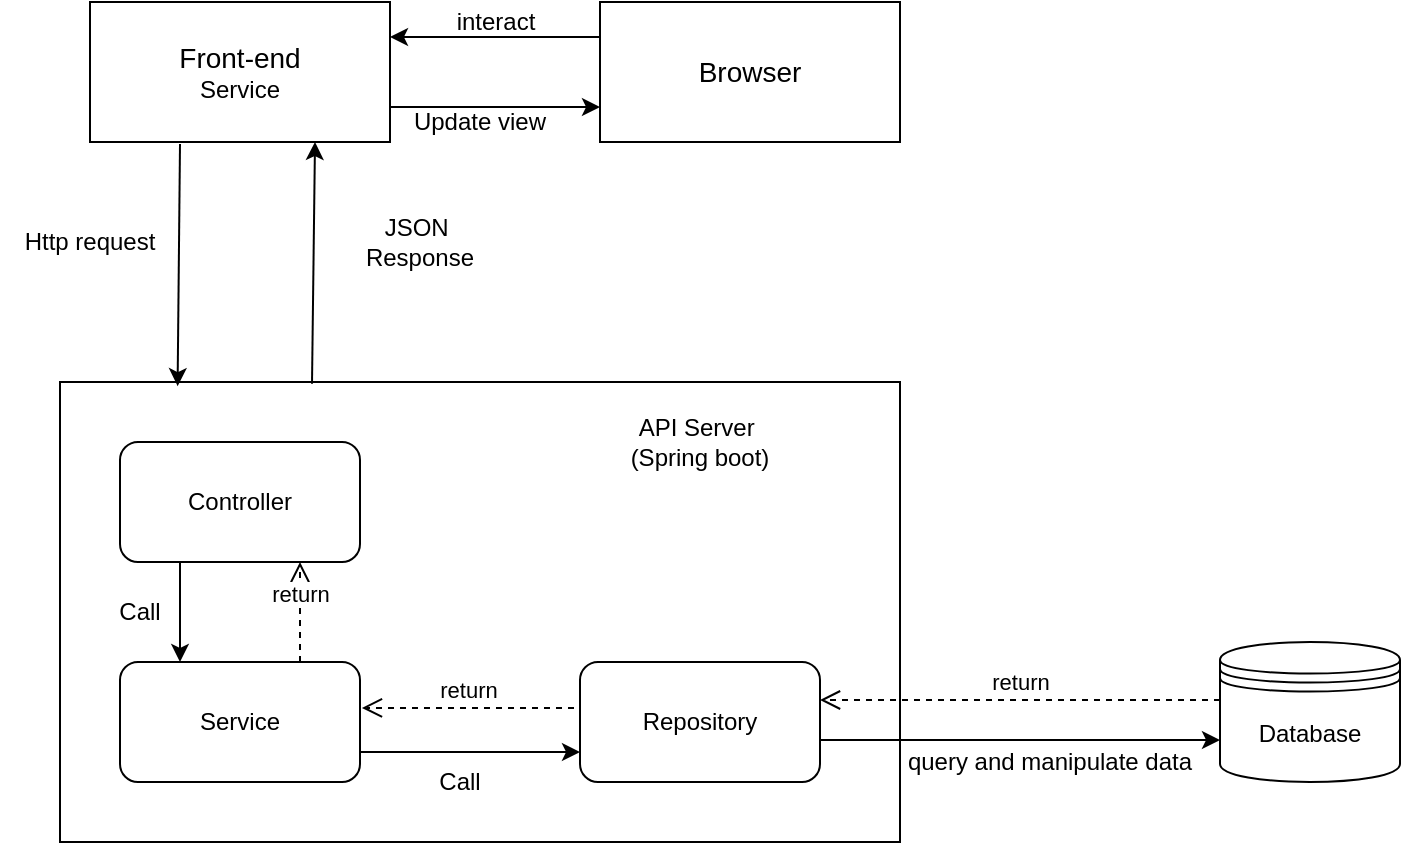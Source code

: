 <mxfile version="11.0.5" type="device"><diagram id="gVa6uiWpOuOwus-4UFHv" name="Page-1"><mxGraphModel dx="782" dy="792" grid="1" gridSize="10" guides="1" tooltips="1" connect="1" arrows="1" fold="1" page="1" pageScale="1" pageWidth="850" pageHeight="1100" math="0" shadow="0"><root><mxCell id="0"/><mxCell id="1" parent="0"/><mxCell id="nNqFMg2gjkbSZ3_DUg0K-1" value="&lt;font&gt;&lt;font style=&quot;font-size: 14px&quot;&gt;Front-end&lt;br&gt;&lt;/font&gt;Service&lt;br&gt;&lt;/font&gt;" style="rounded=0;whiteSpace=wrap;html=1;" vertex="1" parent="1"><mxGeometry x="55" y="180" width="150" height="70" as="geometry"/></mxCell><mxCell id="nNqFMg2gjkbSZ3_DUg0K-2" value="Database" style="shape=datastore;whiteSpace=wrap;html=1;" vertex="1" parent="1"><mxGeometry x="620" y="500" width="90" height="70" as="geometry"/></mxCell><mxCell id="nNqFMg2gjkbSZ3_DUg0K-3" value="" style="rounded=0;whiteSpace=wrap;html=1;" vertex="1" parent="1"><mxGeometry x="40" y="370" width="420" height="230" as="geometry"/></mxCell><mxCell id="nNqFMg2gjkbSZ3_DUg0K-4" value="Controller" style="rounded=1;whiteSpace=wrap;html=1;" vertex="1" parent="1"><mxGeometry x="70" y="400" width="120" height="60" as="geometry"/></mxCell><mxCell id="nNqFMg2gjkbSZ3_DUg0K-6" value="Repository" style="rounded=1;whiteSpace=wrap;html=1;" vertex="1" parent="1"><mxGeometry x="300" y="510" width="120" height="60" as="geometry"/></mxCell><mxCell id="nNqFMg2gjkbSZ3_DUg0K-7" value="Service" style="rounded=1;whiteSpace=wrap;html=1;" vertex="1" parent="1"><mxGeometry x="70" y="510" width="120" height="60" as="geometry"/></mxCell><mxCell id="nNqFMg2gjkbSZ3_DUg0K-9" value="return" style="html=1;verticalAlign=bottom;endArrow=open;dashed=1;endSize=8;exitX=0;exitY=0.414;exitDx=0;exitDy=0;exitPerimeter=0;" edge="1" parent="1" source="nNqFMg2gjkbSZ3_DUg0K-2"><mxGeometry relative="1" as="geometry"><mxPoint x="100" y="620" as="sourcePoint"/><mxPoint x="420" y="529" as="targetPoint"/></mxGeometry></mxCell><mxCell id="nNqFMg2gjkbSZ3_DUg0K-11" value="" style="endArrow=classic;html=1;entryX=0;entryY=0.7;entryDx=0;entryDy=0;" edge="1" parent="1" target="nNqFMg2gjkbSZ3_DUg0K-2"><mxGeometry width="50" height="50" relative="1" as="geometry"><mxPoint x="420" y="549" as="sourcePoint"/><mxPoint x="70" y="620" as="targetPoint"/></mxGeometry></mxCell><mxCell id="nNqFMg2gjkbSZ3_DUg0K-12" value="query and manipulate data" style="text;html=1;strokeColor=none;fillColor=none;align=center;verticalAlign=middle;whiteSpace=wrap;rounded=0;" vertex="1" parent="1"><mxGeometry x="460" y="550" width="150" height="20" as="geometry"/></mxCell><mxCell id="nNqFMg2gjkbSZ3_DUg0K-13" value="API Server&amp;nbsp;&lt;br&gt;(Spring boot)" style="text;html=1;strokeColor=none;fillColor=none;align=center;verticalAlign=middle;whiteSpace=wrap;rounded=0;" vertex="1" parent="1"><mxGeometry x="305" y="390" width="110" height="20" as="geometry"/></mxCell><mxCell id="nNqFMg2gjkbSZ3_DUg0K-14" value="" style="endArrow=classic;html=1;entryX=0;entryY=0.75;entryDx=0;entryDy=0;exitX=1;exitY=0.75;exitDx=0;exitDy=0;" edge="1" parent="1" source="nNqFMg2gjkbSZ3_DUg0K-7" target="nNqFMg2gjkbSZ3_DUg0K-6"><mxGeometry width="50" height="50" relative="1" as="geometry"><mxPoint x="20" y="670" as="sourcePoint"/><mxPoint x="70" y="620" as="targetPoint"/></mxGeometry></mxCell><mxCell id="nNqFMg2gjkbSZ3_DUg0K-15" value="return" style="html=1;verticalAlign=bottom;endArrow=open;dashed=1;endSize=8;entryX=1.008;entryY=0.383;entryDx=0;entryDy=0;entryPerimeter=0;" edge="1" parent="1" target="nNqFMg2gjkbSZ3_DUg0K-7"><mxGeometry relative="1" as="geometry"><mxPoint x="297" y="533" as="sourcePoint"/><mxPoint x="230" y="670" as="targetPoint"/></mxGeometry></mxCell><mxCell id="nNqFMg2gjkbSZ3_DUg0K-16" value="" style="endArrow=classic;html=1;entryX=0.25;entryY=0;entryDx=0;entryDy=0;exitX=0.25;exitY=1;exitDx=0;exitDy=0;" edge="1" parent="1" source="nNqFMg2gjkbSZ3_DUg0K-4" target="nNqFMg2gjkbSZ3_DUg0K-7"><mxGeometry width="50" height="50" relative="1" as="geometry"><mxPoint x="20" y="670" as="sourcePoint"/><mxPoint x="70" y="620" as="targetPoint"/></mxGeometry></mxCell><mxCell id="nNqFMg2gjkbSZ3_DUg0K-18" value="return" style="html=1;verticalAlign=bottom;endArrow=open;dashed=1;endSize=8;entryX=0.75;entryY=1;entryDx=0;entryDy=0;exitX=0.75;exitY=0;exitDx=0;exitDy=0;" edge="1" parent="1" source="nNqFMg2gjkbSZ3_DUg0K-7" target="nNqFMg2gjkbSZ3_DUg0K-4"><mxGeometry relative="1" as="geometry"><mxPoint x="307" y="543" as="sourcePoint"/><mxPoint x="200.96" y="542.98" as="targetPoint"/></mxGeometry></mxCell><mxCell id="nNqFMg2gjkbSZ3_DUg0K-19" value="Call" style="text;html=1;strokeColor=none;fillColor=none;align=center;verticalAlign=middle;whiteSpace=wrap;rounded=0;" vertex="1" parent="1"><mxGeometry x="220" y="560" width="40" height="20" as="geometry"/></mxCell><mxCell id="nNqFMg2gjkbSZ3_DUg0K-20" value="Call" style="text;html=1;strokeColor=none;fillColor=none;align=center;verticalAlign=middle;whiteSpace=wrap;rounded=0;" vertex="1" parent="1"><mxGeometry x="60" y="475" width="40" height="20" as="geometry"/></mxCell><mxCell id="nNqFMg2gjkbSZ3_DUg0K-21" value="" style="endArrow=classic;html=1;entryX=0.14;entryY=0.009;entryDx=0;entryDy=0;entryPerimeter=0;exitX=0.3;exitY=1.014;exitDx=0;exitDy=0;exitPerimeter=0;" edge="1" parent="1" source="nNqFMg2gjkbSZ3_DUg0K-1" target="nNqFMg2gjkbSZ3_DUg0K-3"><mxGeometry width="50" height="50" relative="1" as="geometry"><mxPoint x="40" y="670" as="sourcePoint"/><mxPoint x="90" y="620" as="targetPoint"/></mxGeometry></mxCell><mxCell id="nNqFMg2gjkbSZ3_DUg0K-22" value="Http request" style="text;html=1;strokeColor=none;fillColor=none;align=center;verticalAlign=middle;whiteSpace=wrap;rounded=0;" vertex="1" parent="1"><mxGeometry x="10" y="290" width="90" height="20" as="geometry"/></mxCell><mxCell id="nNqFMg2gjkbSZ3_DUg0K-24" value="" style="endArrow=classic;html=1;entryX=0.75;entryY=1;entryDx=0;entryDy=0;exitX=0.3;exitY=0.004;exitDx=0;exitDy=0;exitPerimeter=0;" edge="1" parent="1" source="nNqFMg2gjkbSZ3_DUg0K-3" target="nNqFMg2gjkbSZ3_DUg0K-1"><mxGeometry width="50" height="50" relative="1" as="geometry"><mxPoint x="10" y="670" as="sourcePoint"/><mxPoint x="60" y="620" as="targetPoint"/></mxGeometry></mxCell><mxCell id="nNqFMg2gjkbSZ3_DUg0K-25" value="JSON&amp;nbsp; Response" style="text;html=1;strokeColor=none;fillColor=none;align=center;verticalAlign=middle;whiteSpace=wrap;rounded=0;" vertex="1" parent="1"><mxGeometry x="180" y="290" width="80" height="20" as="geometry"/></mxCell><mxCell id="nNqFMg2gjkbSZ3_DUg0K-29" value="&lt;font&gt;&lt;span style=&quot;font-size: 14px&quot;&gt;Browser&lt;/span&gt;&lt;br&gt;&lt;/font&gt;" style="rounded=0;whiteSpace=wrap;html=1;" vertex="1" parent="1"><mxGeometry x="310" y="180" width="150" height="70" as="geometry"/></mxCell><mxCell id="nNqFMg2gjkbSZ3_DUg0K-30" value="" style="endArrow=classic;html=1;entryX=0;entryY=0.75;entryDx=0;entryDy=0;exitX=1;exitY=0.75;exitDx=0;exitDy=0;" edge="1" parent="1" source="nNqFMg2gjkbSZ3_DUg0K-1" target="nNqFMg2gjkbSZ3_DUg0K-29"><mxGeometry width="50" height="50" relative="1" as="geometry"><mxPoint x="10" y="670" as="sourcePoint"/><mxPoint x="60" y="620" as="targetPoint"/></mxGeometry></mxCell><mxCell id="nNqFMg2gjkbSZ3_DUg0K-31" value="Update view" style="text;html=1;strokeColor=none;fillColor=none;align=center;verticalAlign=middle;whiteSpace=wrap;rounded=0;" vertex="1" parent="1"><mxGeometry x="200" y="230" width="100" height="20" as="geometry"/></mxCell><mxCell id="nNqFMg2gjkbSZ3_DUg0K-32" value="" style="endArrow=classic;html=1;entryX=1;entryY=0.25;entryDx=0;entryDy=0;exitX=0;exitY=0.25;exitDx=0;exitDy=0;" edge="1" parent="1" source="nNqFMg2gjkbSZ3_DUg0K-29" target="nNqFMg2gjkbSZ3_DUg0K-1"><mxGeometry width="50" height="50" relative="1" as="geometry"><mxPoint x="10" y="670" as="sourcePoint"/><mxPoint x="60" y="620" as="targetPoint"/></mxGeometry></mxCell><mxCell id="nNqFMg2gjkbSZ3_DUg0K-33" value="interact" style="text;html=1;strokeColor=none;fillColor=none;align=center;verticalAlign=middle;whiteSpace=wrap;rounded=0;" vertex="1" parent="1"><mxGeometry x="237.5" y="180" width="40" height="20" as="geometry"/></mxCell></root></mxGraphModel></diagram></mxfile>